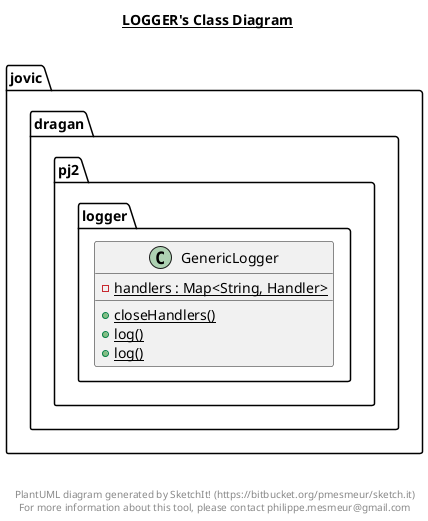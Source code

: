 @startuml

title __LOGGER's Class Diagram__\n

  namespace jovic.dragan.pj2.logger {
    class jovic.dragan.pj2.logger.GenericLogger {
        {static} - handlers : Map<String, Handler>
        {static} + closeHandlers()
        {static} + log()
        {static} + log()
    }
  }
  



right footer


PlantUML diagram generated by SketchIt! (https://bitbucket.org/pmesmeur/sketch.it)
For more information about this tool, please contact philippe.mesmeur@gmail.com
endfooter

@enduml
